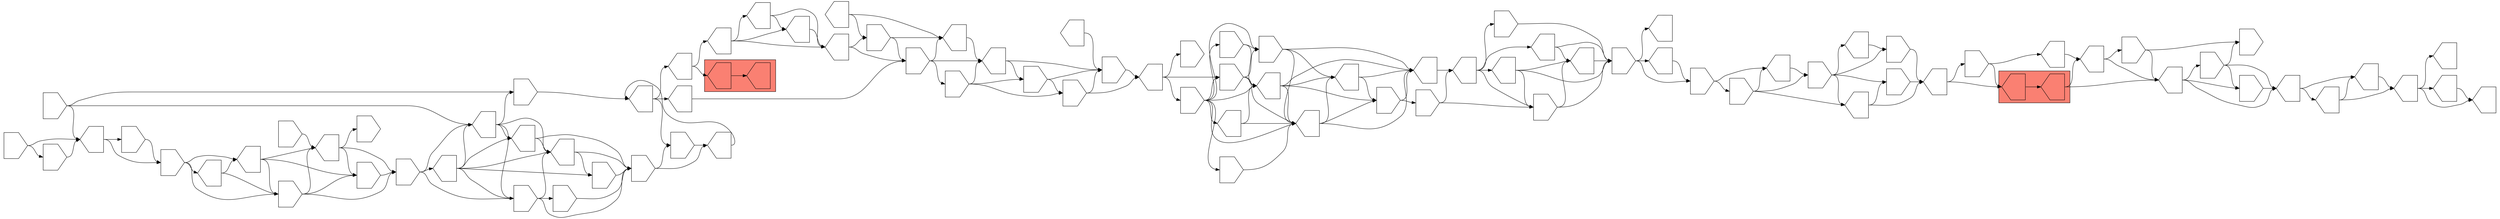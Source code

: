 digraph asm {
	rotate=90;
	edge [headport=n,tailport=s];
subgraph cluster_C5198_16727 {
	5198 [label="",height=1,width=1,shape=house];
	16727 [label="",height=1,width=1,shape=house];
	style=filled;
	fillcolor=salmon;
}
subgraph cluster_C20199_4141 {
	20199 [label="",height=1,width=1,shape=house];
	4141 [label="",height=1,width=1,shape=house];
	style=filled;
	fillcolor=salmon;
}
	1287 [label="",height=1,width=1,shape=house];
	5156 [label="",height=1,width=1,shape=house];
	14144 [label="",height=1,width=1,shape=house];
	291 [label="",height=1,width=1,shape=invhouse];
	62 [label="",height=1,width=1,shape=house];
	3338 [label="",height=1,width=1,shape=house];
	5777 [label="",height=1,width=1,shape=invhouse];
	8787 [label="",height=1,width=1,shape=house];
	9561 [label="",height=1,width=1,shape=invhouse];
	9325 [label="",height=1,width=1,shape=house];
	63 [label="",height=1,width=1,shape=invhouse];
	477 [label="",height=1,width=1,shape=house];
	12476 [label="",height=1,width=1,shape=house];
	8812 [label="",height=1,width=1,shape=invhouse];
	7363 [label="",height=1,width=1,shape=invhouse];
	11881 [label="",height=1,width=1,shape=house];
	20648 [label="",height=1,width=1,shape=invhouse];
	4869 [label="",height=1,width=1,shape=invhouse];
	4871 [label="",height=1,width=1,shape=house];
	11404 [label="",height=1,width=1,shape=invhouse];
	12179 [label="",height=1,width=1,shape=invhouse];
	673 [label="",height=1,width=1,shape=house];
	20198 [label="",height=1,width=1,shape=invhouse];
	4139 [label="",height=1,width=1,shape=house];
	6403 [label="",height=1,width=1,shape=house];
	1818 [label="",height=1,width=1,shape=invhouse];
	1819 [label="",height=1,width=1,shape=house];
	3982 [label="",height=1,width=1,shape=house];
	19450 [label="",height=1,width=1,shape=house];
	19134 [label="",height=1,width=1,shape=house];
	6510 [label="",height=1,width=1,shape=house];
	16483 [label="",height=1,width=1,shape=house];
	16484 [label="",height=1,width=1,shape=house];
	19451 [label="",height=1,width=1,shape=house];
	11396 [label="",height=1,width=1,shape=invhouse];
	16724 [label="",height=1,width=1,shape=invhouse];
	11411 [label="",height=1,width=1,shape=invhouse];
	12184 [label="",height=1,width=1,shape=invhouse];
	14455 [label="",height=1,width=1,shape=house];
	14450 [label="",height=1,width=1,shape=house];
	13395 [label="",height=1,width=1,shape=house];
	11839 [label="",height=1,width=1,shape=house];
	17267 [label="",height=1,width=1,shape=house];
	18302 [label="",height=1,width=1,shape=house];
	17848 [label="",height=1,width=1,shape=invhouse];
	12798 [label="",height=1,width=1,shape=invhouse];
	12884 [label="",height=1,width=1,shape=house];
	13583 [label="",height=1,width=1,shape=house];
	15433 [label="",height=1,width=1,shape=invhouse];
	14051 [label="",height=1,width=1,shape=invhouse];
	17445 [label="",height=1,width=1,shape=invhouse];
	17068 [label="",height=1,width=1,shape=invhouse];
	18946 [label="",height=1,width=1,shape=house];
	18548 [label="",height=1,width=1,shape=invhouse];
	5046 [label="",height=1,width=1,shape=invhouse];
	2537 [label="",height=1,width=1,shape=invhouse];
	13764 [label="",height=1,width=1,shape=invhouse];
	9403 [label="",height=1,width=1,shape=house];
	14135 [label="",height=1,width=1,shape=house];
	15439 [label="",height=1,width=1,shape=invhouse];
	19343 [label="",height=1,width=1,shape=house];
	5768 [label="",height=1,width=1,shape=house];
	19241 [label="",height=1,width=1,shape=invhouse];
	20033 [label="",height=1,width=1,shape=house];
	7078 [label="",height=1,width=1,shape=invhouse];
	5050 [label="",height=1,width=1,shape=invhouse];
	15647 [label="",height=1,width=1,shape=invhouse];
	17372 [label="",height=1,width=1,shape=house];
	15623 [label="",height=1,width=1,shape=invhouse];
	11805 [label="",height=1,width=1,shape=house];
	13865 [label="",height=1,width=1,shape=house];
	14341 [label="",height=1,width=1,shape=house];
	17586 [label="",height=1,width=1,shape=invhouse];
	19122 [label="",height=1,width=1,shape=invhouse];
	20585 [label="",height=1,width=1,shape=house];
	15122 [label="",height=1,width=1,shape=invhouse];
	20351 [label="",height=1,width=1,shape=invhouse];
	11783 [label="",height=1,width=1,shape=invhouse];
	3222 [label="",height=1,width=1,shape=invhouse];
	13552 [label="",height=1,width=1,shape=house];
	16656 [label="",height=1,width=1,shape=invhouse];
	16663 [label="",height=1,width=1,shape=invhouse];
	17214 [label="",height=1,width=1,shape=house];
	13911 [label="",height=1,width=1,shape=house];
	11775 [label="",height=1,width=1,shape=invhouse];
	182 [label="",height=1,width=1,shape=invhouse];
	184 [label="",height=1,width=1,shape=invhouse];
	14527 [label="",height=1,width=1,shape=house];
	16723 [label="",height=1,width=1,shape=house];
	5198 -> 16727
	1287 -> 5156
	1287 -> 5198
	5156 -> 14144
	5156 -> 14527
	5156 -> 16723
	14144 -> 291
	14144 -> 15439
	291 -> 62
	291 -> 2537
	291 -> 3338
	62 -> 3338
	3338 -> 5777
	3338 -> 13764
	5777 -> 8787
	8787 -> 9561
	8787 -> 17445
	8787 -> 18548
	9561 -> 9325
	9561 -> 13583
	9561 -> 14051
	9561 -> 15433
	9561 -> 17068
	9561 -> 17445
	9561 -> 18946
	9325 -> 63
	9325 -> 477
	9325 -> 12884
	9325 -> 13583
	63 -> 477
	63 -> 12798
	477 -> 12476
	12476 -> 8812
	12476 -> 17267
	12476 -> 17848
	12476 -> 18302
	8812 -> 7363
	8812 -> 11839
	7363 -> 11881
	7363 -> 13395
	7363 -> 20648
	11881 -> 20648
	20648 -> 4869
	20648 -> 4871
	4869 -> 4871
	4869 -> 11404
	4869 -> 14450
	4871 -> 11404
	11404 -> 12179
	11404 -> 12184
	11404 -> 14450
	11404 -> 14455
	12179 -> 673
	673 -> 20198
	673 -> 20199
	20198 -> 4139
	20198 -> 20199
	4139 -> 6403
	6403 -> 1818
	6403 -> 1819
	1818 -> 1819
	1818 -> 11411
	1819 -> 3982
	1819 -> 11396
	1819 -> 16724
	3982 -> 19450
	3982 -> 19451
	19450 -> 19134
	19450 -> 19451
	19134 -> 6510
	19134 -> 16483
	19134 -> 16484
	16483 -> 6510
	19451 -> 19134
	11396 -> 3982
	16724 -> 3982
	16724 -> 11396
	16724 -> 11411
	4141 -> 1819
	4141 -> 6403
	20199 -> 4141
	12184 -> 673
	14455 -> 12184
	14450 -> 673
	14450 -> 12179
	11839 -> 7363
	17267 -> 7363
	17267 -> 11839
	18302 -> 7363
	18302 -> 8812
	18302 -> 11839
	17848 -> 7363
	12798 -> 8812
	12798 -> 12476
	12884 -> 63
	12884 -> 477
	13583 -> 63
	13583 -> 477
	13583 -> 12884
	15433 -> 477
	15433 -> 12884
	15433 -> 13583
	14051 -> 9325
	14051 -> 15433
	17445 -> 9325
	17445 -> 13583
	17445 -> 15433
	17068 -> 13583
	18946 -> 9325
	18946 -> 13583
	5046 -> 5777
	5046 -> 8787
	2537 -> 3338
	2537 -> 5046
	2537 -> 13764
	13764 -> 5046
	13764 -> 5777
	9403 -> 5777
	14135 -> 62
	14135 -> 15439
	15439 -> 62
	15439 -> 291
	19343 -> 291
	5768 -> 1287
	5768 -> 19241
	5768 -> 19343
	19241 -> 20033
	20033 -> 5768
	7078 -> 19241
	7078 -> 20033
	5050 -> 7078
	5050 -> 15647
	5050 -> 17372
	15647 -> 7078
	17372 -> 7078
	17372 -> 15623
	15623 -> 7078
	11805 -> 5050
	11805 -> 13865
	11805 -> 14341
	11805 -> 15623
	11805 -> 17372
	13865 -> 7078
	13865 -> 17372
	14341 -> 5050
	14341 -> 13865
	14341 -> 17372
	14341 -> 17586
	17586 -> 5768
	19122 -> 14341
	19122 -> 17586
	19122 -> 20585
	20585 -> 15122
	20585 -> 20351
	15122 -> 20351
	20351 -> 11783
	20351 -> 13911
	20351 -> 17214
	11783 -> 3222
	11783 -> 13552
	11783 -> 16663
	3222 -> 5050
	3222 -> 11805
	3222 -> 14341
	13552 -> 3222
	13552 -> 16656
	13552 -> 16663
	16663 -> 3222
	17214 -> 11783
	17214 -> 13552
	17214 -> 16663
	13911 -> 11783
	13911 -> 17214
	11775 -> 13552
	182 -> 20585
	184 -> 182
	184 -> 20585
	14527 -> 14144
	16723 -> 14144
	16723 -> 14527
}